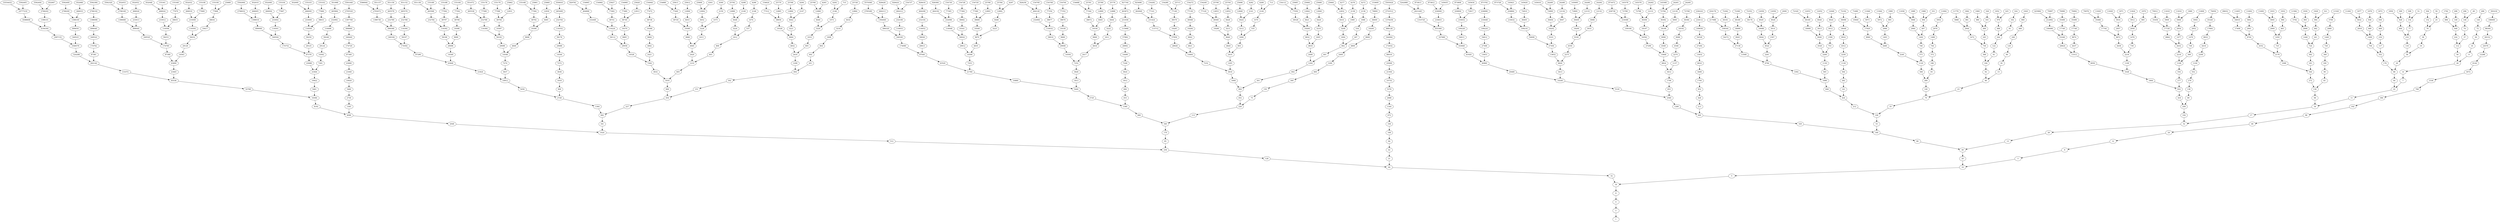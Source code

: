 digraph collatz {
2 -> 1
4 -> 2
8 -> 4
16 -> 8
32 -> 16
5 -> 16
64 -> 32
10 -> 5
128 -> 64
21 -> 64
20 -> 10
3 -> 10
256 -> 128
42 -> 21
40 -> 20
6 -> 3
512 -> 256
85 -> 256
84 -> 42
80 -> 40
13 -> 40
12 -> 6
1024 -> 512
170 -> 85
168 -> 84
160 -> 80
26 -> 13
24 -> 12
2048 -> 1024
341 -> 1024
340 -> 170
336 -> 168
320 -> 160
53 -> 160
52 -> 26
48 -> 24
4096 -> 2048
682 -> 341
680 -> 340
113 -> 340
672 -> 336
640 -> 320
106 -> 53
104 -> 52
17 -> 52
96 -> 48
8192 -> 4096
1365 -> 4096
1364 -> 682
227 -> 682
1360 -> 680
226 -> 113
1344 -> 672
1280 -> 640
213 -> 640
212 -> 106
35 -> 106
208 -> 104
34 -> 17
192 -> 96
16384 -> 8192
2730 -> 1365
2728 -> 1364
454 -> 227
2720 -> 1360
453 -> 1360
452 -> 226
75 -> 226
2688 -> 1344
2560 -> 1280
426 -> 213
424 -> 212
70 -> 35
416 -> 208
69 -> 208
68 -> 34
11 -> 34
384 -> 192
32768 -> 16384
5461 -> 16384
5460 -> 2730
5456 -> 2728
909 -> 2728
908 -> 454
151 -> 454
5440 -> 2720
906 -> 453
904 -> 452
150 -> 75
5376 -> 2688
5120 -> 2560
853 -> 2560
852 -> 426
848 -> 424
141 -> 424
140 -> 70
23 -> 70
832 -> 416
138 -> 69
136 -> 68
22 -> 11
768 -> 384
65536 -> 32768
10922 -> 5461
10920 -> 5460
10912 -> 5456
1818 -> 909
1816 -> 908
302 -> 151
10880 -> 5440
1813 -> 5440
1812 -> 906
1808 -> 904
301 -> 904
300 -> 150
10752 -> 5376
10240 -> 5120
1706 -> 853
1704 -> 852
1696 -> 848
282 -> 141
280 -> 140
46 -> 23
1664 -> 832
277 -> 832
276 -> 138
272 -> 136
45 -> 136
44 -> 22
7 -> 22
1536 -> 768
131072 -> 65536
21845 -> 65536
21844 -> 10922
21840 -> 10920
21824 -> 10912
3637 -> 10912
3636 -> 1818
3632 -> 1816
605 -> 1816
604 -> 302
21760 -> 10880
3626 -> 1813
3624 -> 1812
3616 -> 1808
602 -> 301
600 -> 300
21504 -> 10752
20480 -> 10240
3413 -> 10240
3412 -> 1706
3408 -> 1704
3392 -> 1696
565 -> 1696
564 -> 282
560 -> 280
93 -> 280
92 -> 46
15 -> 46
3328 -> 1664
554 -> 277
552 -> 276
544 -> 272
90 -> 45
88 -> 44
14 -> 7
3072 -> 1536
262144 -> 131072
43690 -> 21845
43688 -> 21844
7281 -> 21844
43680 -> 21840
43648 -> 21824
7274 -> 3637
7272 -> 3636
7264 -> 3632
1210 -> 605
1208 -> 604
201 -> 604
43520 -> 21760
7253 -> 21760
7252 -> 3626
7248 -> 3624
7232 -> 3616
1205 -> 3616
1204 -> 602
1200 -> 600
43008 -> 21504
40960 -> 20480
6826 -> 3413
6824 -> 3412
1137 -> 3412
6816 -> 3408
6784 -> 3392
1130 -> 565
1128 -> 564
1120 -> 560
186 -> 93
184 -> 92
30 -> 15
6656 -> 3328
1109 -> 3328
1108 -> 554
1104 -> 552
1088 -> 544
181 -> 544
180 -> 90
176 -> 88
29 -> 88
28 -> 14
6144 -> 3072
524288 -> 262144
87381 -> 262144
87380 -> 43690
14563 -> 43690
87376 -> 43688
14562 -> 7281
87360 -> 43680
87296 -> 43648
14549 -> 43648
14548 -> 7274
14544 -> 7272
14528 -> 7264
2421 -> 7264
2420 -> 1210
403 -> 1210
2416 -> 1208
402 -> 201
87040 -> 43520
14506 -> 7253
14504 -> 7252
2417 -> 7252
14496 -> 7248
14464 -> 7232
2410 -> 1205
2408 -> 1204
401 -> 1204
2400 -> 1200
86016 -> 43008
81920 -> 40960
13653 -> 40960
13652 -> 6826
2275 -> 6826
13648 -> 6824
2274 -> 1137
13632 -> 6816
13568 -> 6784
2261 -> 6784
2260 -> 1130
2256 -> 1128
2240 -> 1120
373 -> 1120
372 -> 186
368 -> 184
61 -> 184
60 -> 30
13312 -> 6656
2218 -> 1109
2216 -> 1108
369 -> 1108
2208 -> 1104
2176 -> 1088
362 -> 181
360 -> 180
352 -> 176
58 -> 29
56 -> 28
9 -> 28
12288 -> 6144
1048576 -> 524288
174762 -> 87381
174760 -> 87380
29126 -> 14563
174752 -> 87376
29125 -> 87376
29124 -> 14562
174720 -> 87360
174592 -> 87296
29098 -> 14549
29096 -> 14548
4849 -> 14548
29088 -> 14544
29056 -> 14528
4842 -> 2421
4840 -> 2420
806 -> 403
4832 -> 2416
805 -> 2416
804 -> 402
174080 -> 87040
29013 -> 87040
29012 -> 14506
4835 -> 14506
29008 -> 14504
4834 -> 2417
28992 -> 14496
28928 -> 14464
4821 -> 14464
4820 -> 2410
803 -> 2410
4816 -> 2408
802 -> 401
4800 -> 2400
172032 -> 86016
163840 -> 81920
27306 -> 13653
27304 -> 13652
4550 -> 2275
27296 -> 13648
4549 -> 13648
4548 -> 2274
27264 -> 13632
27136 -> 13568
4522 -> 2261
4520 -> 2260
753 -> 2260
4512 -> 2256
4480 -> 2240
746 -> 373
744 -> 372
736 -> 368
122 -> 61
120 -> 60
26624 -> 13312
4437 -> 13312
4436 -> 2218
739 -> 2218
4432 -> 2216
738 -> 369
4416 -> 2208
4352 -> 2176
725 -> 2176
724 -> 362
720 -> 360
704 -> 352
117 -> 352
116 -> 58
19 -> 58
112 -> 56
18 -> 9
24576 -> 12288
2097152 -> 1048576
349525 -> 1048576
349524 -> 174762
349520 -> 174760
58253 -> 174760
58252 -> 29126
349504 -> 174752
58250 -> 29125
58248 -> 29124
349440 -> 174720
349184 -> 174592
58197 -> 174592
58196 -> 29098
9699 -> 29098
58192 -> 29096
9698 -> 4849
58176 -> 29088
58112 -> 29056
9685 -> 29056
9684 -> 4842
9680 -> 4840
1613 -> 4840
1612 -> 806
9664 -> 4832
1610 -> 805
1608 -> 804
348160 -> 174080
58026 -> 29013
58024 -> 29012
9670 -> 4835
58016 -> 29008
9669 -> 29008
9668 -> 4834
1611 -> 4834
57984 -> 28992
57856 -> 28928
9642 -> 4821
9640 -> 4820
1606 -> 803
9632 -> 4816
1605 -> 4816
1604 -> 802
267 -> 802
9600 -> 4800
344064 -> 172032
327680 -> 163840
54613 -> 163840
54612 -> 27306
54608 -> 27304
9101 -> 27304
9100 -> 4550
54592 -> 27296
9098 -> 4549
9096 -> 4548
54528 -> 27264
54272 -> 27136
9045 -> 27136
9044 -> 4522
1507 -> 4522
9040 -> 4520
1506 -> 753
9024 -> 4512
8960 -> 4480
1493 -> 4480
1492 -> 746
1488 -> 744
1472 -> 736
245 -> 736
244 -> 122
240 -> 120
53248 -> 26624
8874 -> 4437
8872 -> 4436
1478 -> 739
8864 -> 4432
1477 -> 4432
1476 -> 738
8832 -> 4416
8704 -> 4352
1450 -> 725
1448 -> 724
241 -> 724
1440 -> 720
1408 -> 704
234 -> 117
232 -> 116
38 -> 19
224 -> 112
37 -> 112
36 -> 18
49152 -> 24576
4194304 -> 2097152
699050 -> 349525
699048 -> 349524
699040 -> 349520
116506 -> 58253
116504 -> 58252
19417 -> 58252
699008 -> 349504
116501 -> 349504
116500 -> 58250
116496 -> 58248
698880 -> 349440
698368 -> 349184
116394 -> 58197
116392 -> 58196
19398 -> 9699
116384 -> 58192
19397 -> 58192
19396 -> 9698
116352 -> 58176
116224 -> 58112
19370 -> 9685
19368 -> 9684
19360 -> 9680
3226 -> 1613
3224 -> 1612
537 -> 1612
19328 -> 9664
3221 -> 9664
3220 -> 1610
3216 -> 1608
696320 -> 348160
116053 -> 348160
116052 -> 58026
116048 -> 58024
19341 -> 58024
19340 -> 9670
3223 -> 9670
116032 -> 58016
19338 -> 9669
19336 -> 9668
3222 -> 1611
115968 -> 57984
115712 -> 57856
19285 -> 57856
19284 -> 9642
19280 -> 9640
3213 -> 9640
3212 -> 1606
535 -> 1606
19264 -> 9632
3210 -> 1605
3208 -> 1604
534 -> 267
19200 -> 9600
688128 -> 344064
655360 -> 327680
109226 -> 54613
109224 -> 54612
109216 -> 54608
18202 -> 9101
18200 -> 9100
3033 -> 9100
109184 -> 54592
18197 -> 54592
18196 -> 9098
18192 -> 9096
109056 -> 54528
108544 -> 54272
18090 -> 9045
18088 -> 9044
3014 -> 1507
18080 -> 9040
3013 -> 9040
3012 -> 1506
18048 -> 9024
17920 -> 8960
2986 -> 1493
2984 -> 1492
497 -> 1492
2976 -> 1488
2944 -> 1472
490 -> 245
488 -> 244
81 -> 244
480 -> 240
106496 -> 53248
17749 -> 53248
17748 -> 8874
17744 -> 8872
2957 -> 8872
2956 -> 1478
17728 -> 8864
2954 -> 1477
2952 -> 1476
17664 -> 8832
17408 -> 8704
2901 -> 8704
2900 -> 1450
483 -> 1450
2896 -> 1448
482 -> 241
2880 -> 1440
2816 -> 1408
469 -> 1408
468 -> 234
464 -> 232
77 -> 232
76 -> 38
448 -> 224
74 -> 37
72 -> 36
98304 -> 49152
8388608 -> 4194304
1398101 -> 4194304
1398100 -> 699050
1398096 -> 699048
1398080 -> 699040
233013 -> 699040
233012 -> 116506
38835 -> 116506
233008 -> 116504
38834 -> 19417
1398016 -> 699008
233002 -> 116501
233000 -> 116500
38833 -> 116500
232992 -> 116496
1397760 -> 698880
1396736 -> 698368
232789 -> 698368
232788 -> 116394
232784 -> 116392
38797 -> 116392
38796 -> 19398
232768 -> 116384
38794 -> 19397
38792 -> 19396
6465 -> 19396
232704 -> 116352
232448 -> 116224
38741 -> 116224
38740 -> 19370
38736 -> 19368
38720 -> 19360
6453 -> 19360
6452 -> 3226
1075 -> 3226
6448 -> 3224
1074 -> 537
38656 -> 19328
6442 -> 3221
6440 -> 3220
1073 -> 3220
6432 -> 3216
1392640 -> 696320
232106 -> 116053
232104 -> 116052
232096 -> 116048
38682 -> 19341
38680 -> 19340
6446 -> 3223
232064 -> 116032
38677 -> 116032
38676 -> 19338
38672 -> 19336
6445 -> 19336
6444 -> 3222
231936 -> 115968
231424 -> 115712
38570 -> 19285
38568 -> 19284
38560 -> 19280
6426 -> 3213
6424 -> 3212
1070 -> 535
38528 -> 19264
6421 -> 19264
6420 -> 3210
6416 -> 3208
1069 -> 3208
1068 -> 534
38400 -> 19200
1376256 -> 688128
1310720 -> 655360
218453 -> 655360
218452 -> 109226
218448 -> 109224
218432 -> 109216
36405 -> 109216
36404 -> 18202
6067 -> 18202
36400 -> 18200
6066 -> 3033
218368 -> 109184
36394 -> 18197
36392 -> 18196
6065 -> 18196
36384 -> 18192
218112 -> 109056
217088 -> 108544
36181 -> 108544
36180 -> 18090
36176 -> 18088
6029 -> 18088
6028 -> 3014
36160 -> 18080
6026 -> 3013
6024 -> 3012
36096 -> 18048
35840 -> 17920
5973 -> 17920
5972 -> 2986
995 -> 2986
5968 -> 2984
994 -> 497
5952 -> 2976
5888 -> 2944
981 -> 2944
980 -> 490
163 -> 490
976 -> 488
162 -> 81
960 -> 480
212992 -> 106496
35498 -> 17749
35496 -> 17748
35488 -> 17744
5914 -> 2957
5912 -> 2956
985 -> 2956
35456 -> 17728
5909 -> 17728
5908 -> 2954
5904 -> 2952
35328 -> 17664
34816 -> 17408
5802 -> 2901
5800 -> 2900
966 -> 483
5792 -> 2896
965 -> 2896
964 -> 482
5760 -> 2880
5632 -> 2816
938 -> 469
936 -> 468
928 -> 464
154 -> 77
152 -> 76
25 -> 76
896 -> 448
149 -> 448
148 -> 74
144 -> 72
196608 -> 98304
16777216 -> 8388608
2796202 -> 1398101
2796200 -> 1398100
466033 -> 1398100
2796192 -> 1398096
2796160 -> 1398080
466026 -> 233013
466024 -> 233012
77670 -> 38835
466016 -> 233008
77669 -> 233008
77668 -> 38834
2796032 -> 1398016
466005 -> 1398016
466004 -> 233002
77667 -> 233002
466000 -> 233000
77666 -> 38833
465984 -> 232992
2795520 -> 1397760
2793472 -> 1396736
465578 -> 232789
465576 -> 232788
465568 -> 232784
77594 -> 38797
77592 -> 38796
465536 -> 232768
77589 -> 232768
77588 -> 38794
12931 -> 38794
77584 -> 38792
12930 -> 6465
465408 -> 232704
464896 -> 232448
77482 -> 38741
77480 -> 38740
12913 -> 38740
77472 -> 38736
77440 -> 38720
12906 -> 6453
12904 -> 6452
2150 -> 1075
12896 -> 6448
2149 -> 6448
2148 -> 1074
77312 -> 38656
12885 -> 38656
12884 -> 6442
2147 -> 6442
12880 -> 6440
2146 -> 1073
12864 -> 6432
2785280 -> 1392640
464213 -> 1392640
464212 -> 232106
464208 -> 232104
464192 -> 232096
77365 -> 232096
77364 -> 38682
77360 -> 38680
12893 -> 38680
12892 -> 6446
464128 -> 232064
77354 -> 38677
77352 -> 38676
77344 -> 38672
12890 -> 6445
12888 -> 6444
463872 -> 231936
462848 -> 231424
77141 -> 231424
77140 -> 38570
77136 -> 38568
77120 -> 38560
12853 -> 38560
12852 -> 6426
12848 -> 6424
2141 -> 6424
2140 -> 1070
77056 -> 38528
12842 -> 6421
12840 -> 6420
12832 -> 6416
2138 -> 1069
2136 -> 1068
76800 -> 38400
2752512 -> 1376256
2621440 -> 1310720
436906 -> 218453
436904 -> 218452
72817 -> 218452
436896 -> 218448
436864 -> 218432
72810 -> 36405
72808 -> 36404
12134 -> 6067
72800 -> 36400
12133 -> 36400
12132 -> 6066
436736 -> 218368
72789 -> 218368
72788 -> 36394
12131 -> 36394
72784 -> 36392
12130 -> 6065
72768 -> 36384
436224 -> 218112
434176 -> 217088
72362 -> 36181
72360 -> 36180
72352 -> 36176
12058 -> 6029
12056 -> 6028
2009 -> 6028
72320 -> 36160
12053 -> 36160
12052 -> 6026
12048 -> 6024
72192 -> 36096
71680 -> 35840
11946 -> 5973
11944 -> 5972
1990 -> 995
11936 -> 5968
1989 -> 5968
1988 -> 994
331 -> 994
11904 -> 5952
11776 -> 5888
1962 -> 981
1960 -> 980
326 -> 163
1952 -> 976
325 -> 976
324 -> 162
1920 -> 960
425984 -> 212992
70997 -> 212992
70996 -> 35498
70992 -> 35496
70976 -> 35488
11829 -> 35488
11828 -> 5914
1971 -> 5914
11824 -> 5912
1970 -> 985
70912 -> 35456
11818 -> 5909
11816 -> 5908
1969 -> 5908
11808 -> 5904
70656 -> 35328
69632 -> 34816
11605 -> 34816
11604 -> 5802
11600 -> 5800
1933 -> 5800
1932 -> 966
11584 -> 5792
1930 -> 965
1928 -> 964
321 -> 964
11520 -> 5760
11264 -> 5632
1877 -> 5632
1876 -> 938
1872 -> 936
1856 -> 928
309 -> 928
308 -> 154
51 -> 154
304 -> 152
50 -> 25
1792 -> 896
298 -> 149
296 -> 148
49 -> 148
288 -> 144
393216 -> 196608
33554432 -> 16777216
5592405 -> 16777216
5592404 -> 2796202
932067 -> 2796202
5592400 -> 2796200
932066 -> 466033
5592384 -> 2796192
5592320 -> 2796160
932053 -> 2796160
932052 -> 466026
932048 -> 466024
155341 -> 466024
155340 -> 77670
932032 -> 466016
155338 -> 77669
155336 -> 77668
25889 -> 77668
5592064 -> 2796032
932010 -> 466005
932008 -> 466004
155334 -> 77667
932000 -> 466000
155333 -> 466000
155332 -> 77666
931968 -> 465984
5591040 -> 2795520
5586944 -> 2793472
931157 -> 2793472
931156 -> 465578
931152 -> 465576
931136 -> 465568
155189 -> 465568
155188 -> 77594
155184 -> 77592
931072 -> 465536
155178 -> 77589
155176 -> 77588
25862 -> 12931
155168 -> 77584
25861 -> 77584
25860 -> 12930
930816 -> 465408
929792 -> 464896
154965 -> 464896
154964 -> 77482
25827 -> 77482
154960 -> 77480
25826 -> 12913
154944 -> 77472
154880 -> 77440
25813 -> 77440
25812 -> 12906
25808 -> 12904
4301 -> 12904
4300 -> 2150
25792 -> 12896
4298 -> 2149
4296 -> 2148
154624 -> 77312
25770 -> 12885
25768 -> 12884
4294 -> 2147
25760 -> 12880
4293 -> 12880
4292 -> 2146
715 -> 2146
25728 -> 12864
5570560 -> 2785280
928426 -> 464213
928424 -> 464212
154737 -> 464212
928416 -> 464208
928384 -> 464192
154730 -> 77365
154728 -> 77364
154720 -> 77360
25786 -> 12893
25784 -> 12892
4297 -> 12892
928256 -> 464128
154709 -> 464128
154708 -> 77354
154704 -> 77352
154688 -> 77344
25781 -> 77344
25780 -> 12890
25776 -> 12888
927744 -> 463872
925696 -> 462848
154282 -> 77141
154280 -> 77140
25713 -> 77140
154272 -> 77136
154240 -> 77120
25706 -> 12853
25704 -> 12852
25696 -> 12848
4282 -> 2141
4280 -> 2140
713 -> 2140
154112 -> 77056
25685 -> 77056
25684 -> 12842
25680 -> 12840
25664 -> 12832
4277 -> 12832
4276 -> 2138
4272 -> 2136
153600 -> 76800
5505024 -> 2752512
5242880 -> 2621440
873813 -> 2621440
873812 -> 436906
145635 -> 436906
873808 -> 436904
145634 -> 72817
873792 -> 436896
873728 -> 436864
145621 -> 436864
145620 -> 72810
145616 -> 72808
24269 -> 72808
24268 -> 12134
145600 -> 72800
24266 -> 12133
24264 -> 12132
873472 -> 436736
145578 -> 72789
145576 -> 72788
24262 -> 12131
145568 -> 72784
24261 -> 72784
24260 -> 12130
}
